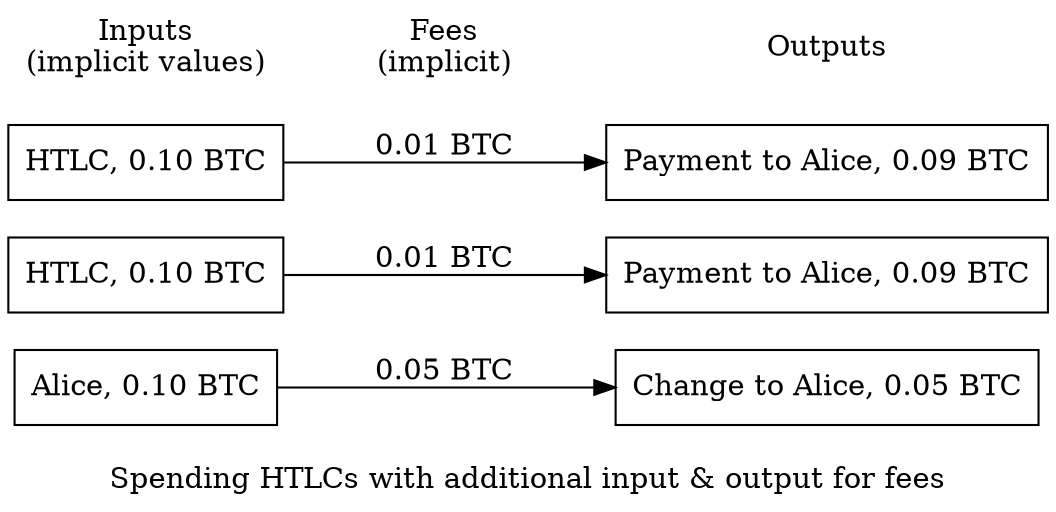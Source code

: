 digraph htlc_fee_bumping {

rankdir=LR

//graph [ bgcolor = transparent ];
node [ shape = "box" ];

{
  edge [ minlen = 2 ];
  in2 [label = "Alice, 0.10 BTC"]
  in0 [label = "HTLC, 0.10 BTC"]
  in1 [label = "HTLC, 0.10 BTC"]

  out2 [label = "Change to Alice, 0.05 BTC"]
  out0 [label = "Payment to Alice, 0.09 BTC"]
  out1 [label = "Payment to Alice, 0.09 BTC"]

  in0 -> out0 [ label = "0.01 BTC" ];
  in1 -> out1 [ label = "0.01 BTC" ];
  in2 -> out2 [ label = "0.05 BTC" ];
}

{
  node [ shape = "none" ];
  edge [ style = "invis" ];

  l_ins [ label = "Inputs\n(implicit values)" ];
  l_fees [ label = "Fees\n(implicit)" ];
  l_outs [ label = "Outputs" ];

  l_ins -> l_fees -> l_outs;
}

label = " \nSpending HTLCs with additional input & output for fees"

}

